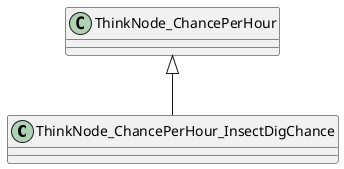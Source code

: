 @startuml
class ThinkNode_ChancePerHour_InsectDigChance {
}
ThinkNode_ChancePerHour <|-- ThinkNode_ChancePerHour_InsectDigChance
@enduml
